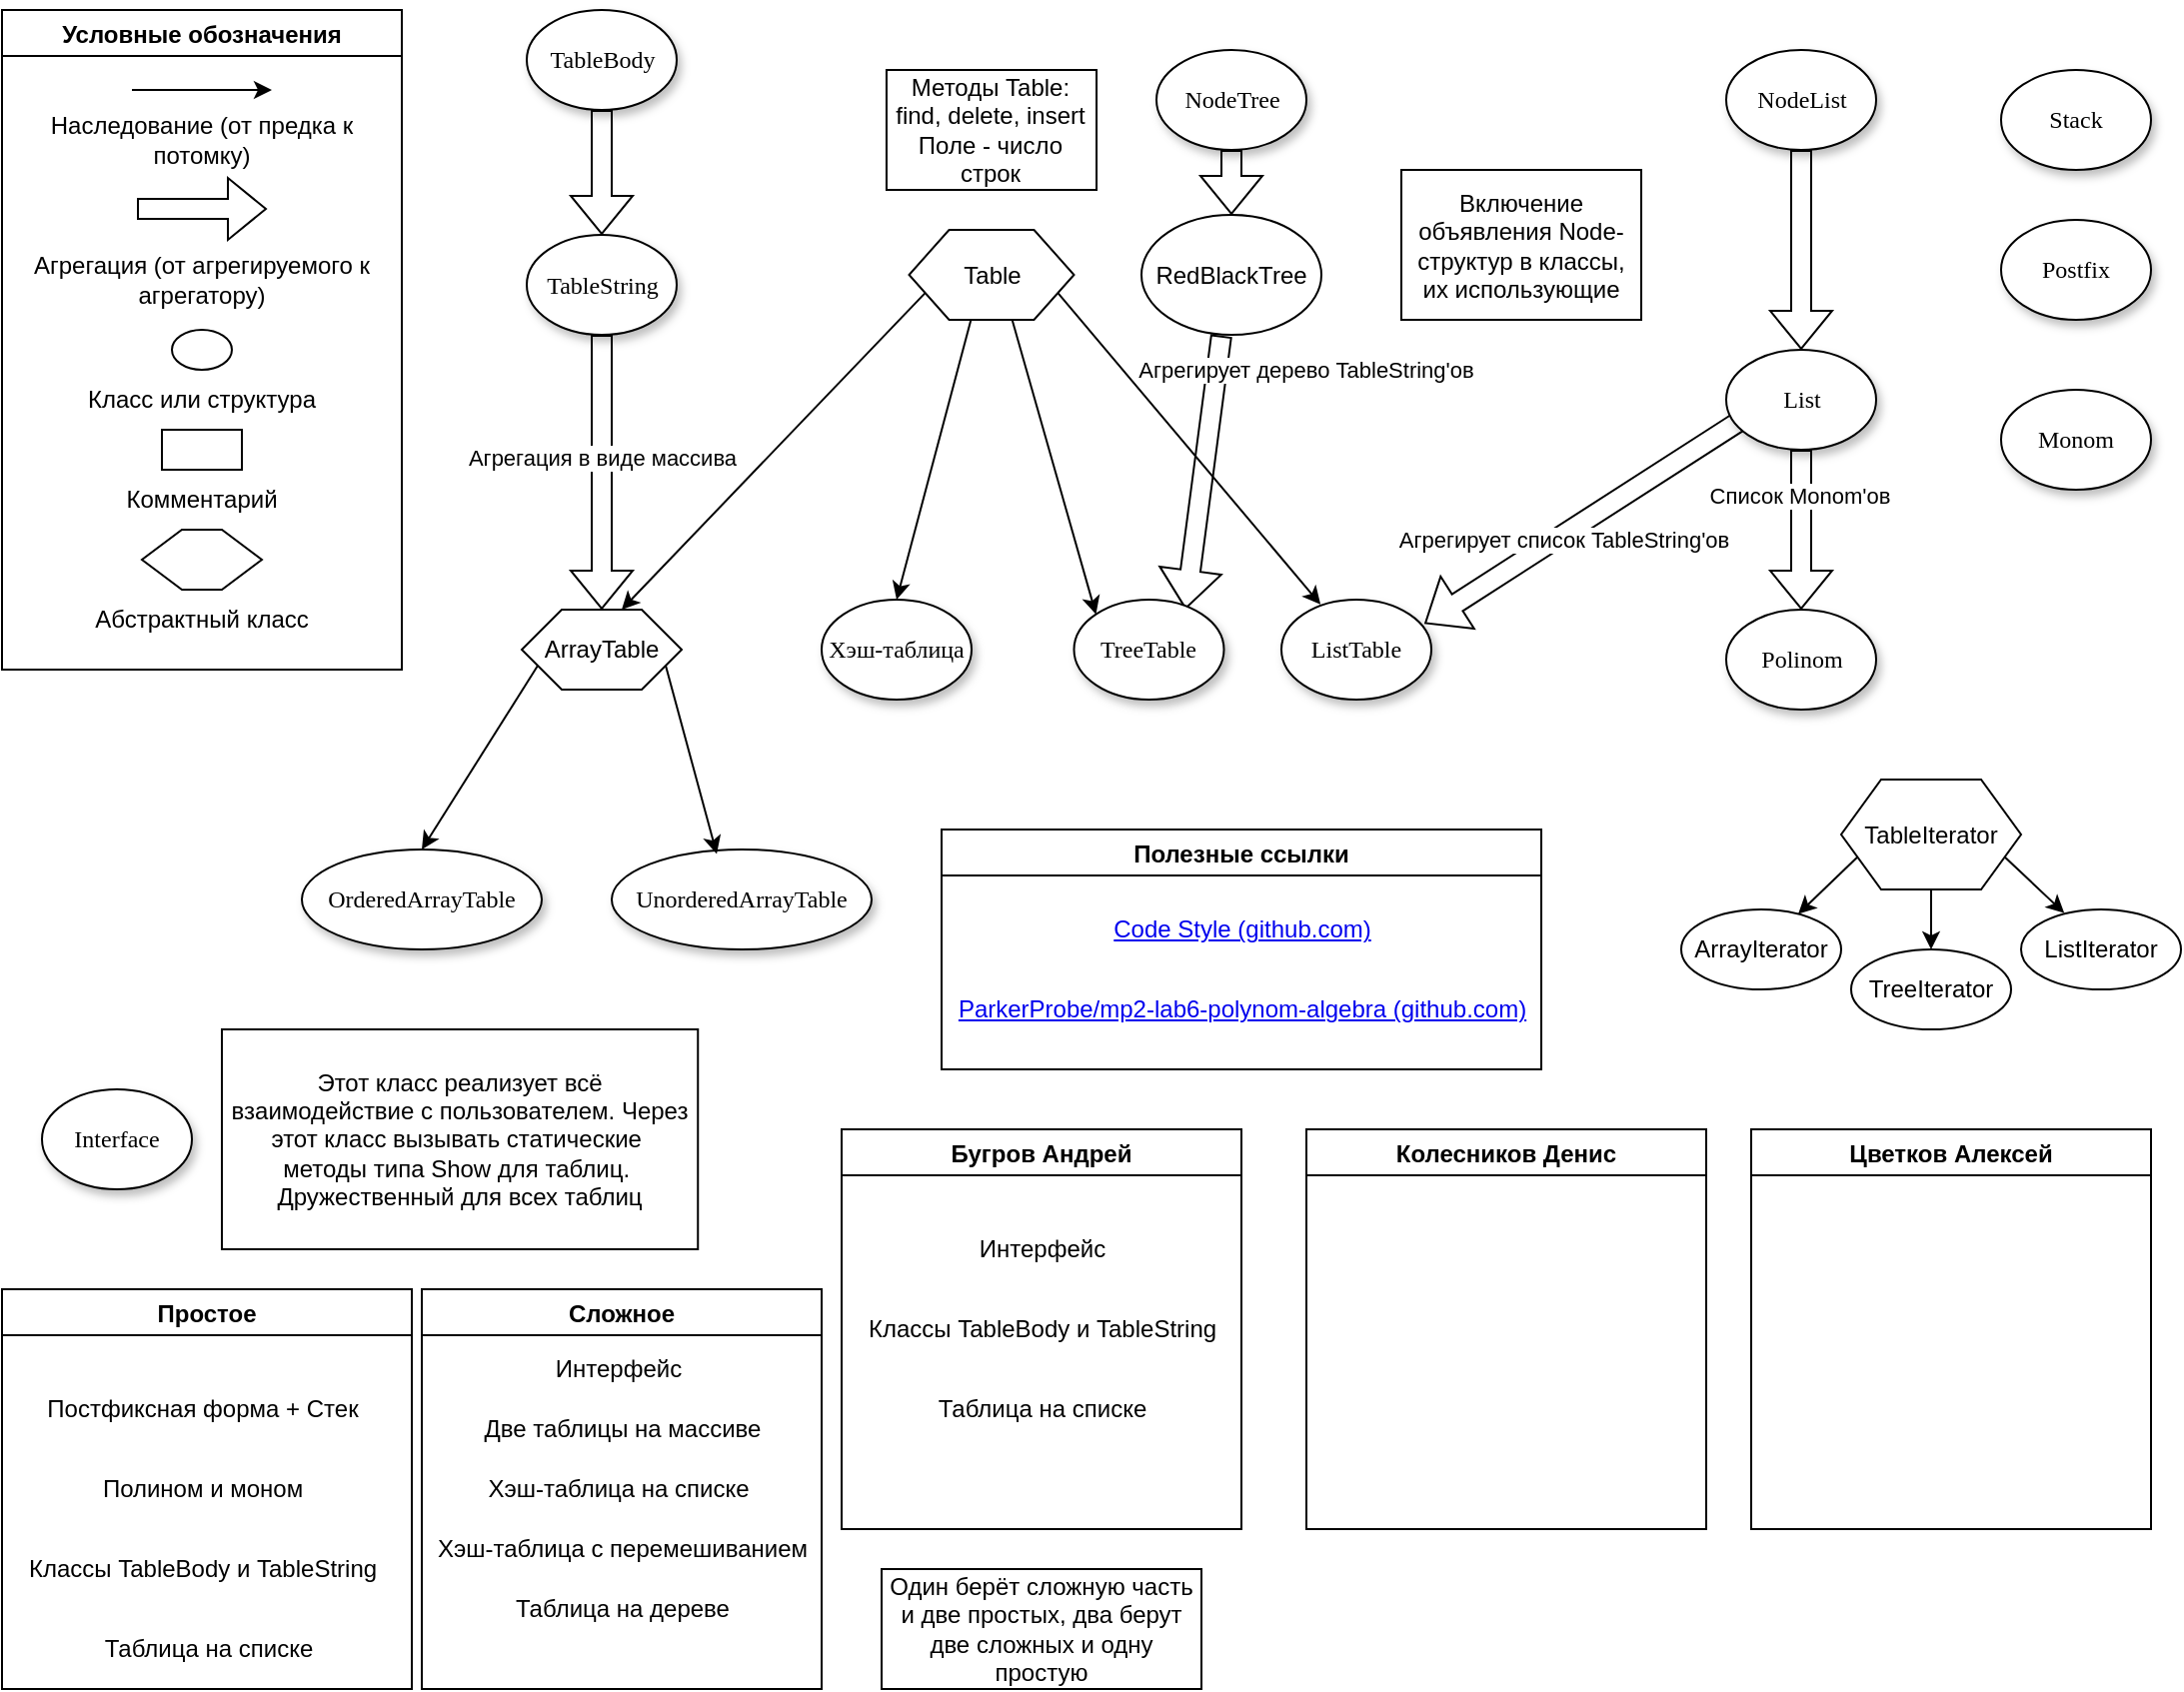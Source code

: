 <mxfile version="16.6.5" type="github">
  <diagram name="Page-1" id="42789a77-a242-8287-6e28-9cd8cfd52e62">
    <mxGraphModel dx="1038" dy="579" grid="1" gridSize="10" guides="1" tooltips="1" connect="1" arrows="1" fold="1" page="1" pageScale="1" pageWidth="1100" pageHeight="850" background="none" math="0" shadow="0">
      <root>
        <mxCell id="0" />
        <mxCell id="1" parent="0" />
        <mxCell id="1ea317790d2ca983-3" value="Stack" style="ellipse;whiteSpace=wrap;html=1;rounded=0;shadow=1;comic=0;labelBackgroundColor=none;strokeWidth=1;fontFamily=Verdana;fontSize=12;align=center;" parent="1" vertex="1">
          <mxGeometry x="1000" y="30" width="75" height="50" as="geometry" />
        </mxCell>
        <mxCell id="1ea317790d2ca983-4" value="Postfix" style="ellipse;whiteSpace=wrap;html=1;rounded=0;shadow=1;comic=0;labelBackgroundColor=none;strokeWidth=1;fontFamily=Verdana;fontSize=12;align=center;" parent="1" vertex="1">
          <mxGeometry x="1000" y="105" width="75" height="50" as="geometry" />
        </mxCell>
        <mxCell id="iuW7hz9HEa-le5su57v6-1" value="Условные обозначения" style="swimlane;" parent="1" vertex="1">
          <mxGeometry width="200" height="330" as="geometry" />
        </mxCell>
        <mxCell id="iuW7hz9HEa-le5su57v6-2" value="" style="endArrow=classic;html=1;rounded=0;" parent="iuW7hz9HEa-le5su57v6-1" edge="1">
          <mxGeometry width="50" height="50" relative="1" as="geometry">
            <mxPoint x="65" y="40" as="sourcePoint" />
            <mxPoint x="135" y="40" as="targetPoint" />
          </mxGeometry>
        </mxCell>
        <mxCell id="iuW7hz9HEa-le5su57v6-3" value="Наследование (от предка к потомку)" style="text;html=1;strokeColor=none;fillColor=none;align=center;verticalAlign=middle;whiteSpace=wrap;rounded=0;" parent="iuW7hz9HEa-le5su57v6-1" vertex="1">
          <mxGeometry y="50" width="200" height="30" as="geometry" />
        </mxCell>
        <mxCell id="iuW7hz9HEa-le5su57v6-4" value="" style="shape=flexArrow;endArrow=classic;html=1;rounded=0;" parent="iuW7hz9HEa-le5su57v6-1" edge="1">
          <mxGeometry width="50" height="50" relative="1" as="geometry">
            <mxPoint x="67.5" y="99.5" as="sourcePoint" />
            <mxPoint x="132.5" y="99.5" as="targetPoint" />
          </mxGeometry>
        </mxCell>
        <mxCell id="iuW7hz9HEa-le5su57v6-5" value="Агрегация (от агрегируемого к агрегатору)" style="text;html=1;strokeColor=none;fillColor=none;align=center;verticalAlign=middle;whiteSpace=wrap;rounded=0;" parent="iuW7hz9HEa-le5su57v6-1" vertex="1">
          <mxGeometry y="120" width="200" height="30" as="geometry" />
        </mxCell>
        <mxCell id="iuW7hz9HEa-le5su57v6-6" value="" style="ellipse;whiteSpace=wrap;html=1;" parent="iuW7hz9HEa-le5su57v6-1" vertex="1">
          <mxGeometry x="85" y="160" width="30" height="20" as="geometry" />
        </mxCell>
        <mxCell id="iuW7hz9HEa-le5su57v6-7" value="Класс или структура" style="text;html=1;strokeColor=none;fillColor=none;align=center;verticalAlign=middle;whiteSpace=wrap;rounded=0;" parent="iuW7hz9HEa-le5su57v6-1" vertex="1">
          <mxGeometry x="40" y="180" width="120" height="30" as="geometry" />
        </mxCell>
        <mxCell id="iuW7hz9HEa-le5su57v6-10" value="" style="rounded=0;whiteSpace=wrap;html=1;" parent="iuW7hz9HEa-le5su57v6-1" vertex="1">
          <mxGeometry x="80" y="210" width="40" height="20" as="geometry" />
        </mxCell>
        <mxCell id="iuW7hz9HEa-le5su57v6-11" value="Комментарий" style="text;html=1;strokeColor=none;fillColor=none;align=center;verticalAlign=middle;whiteSpace=wrap;rounded=0;" parent="iuW7hz9HEa-le5su57v6-1" vertex="1">
          <mxGeometry x="70" y="230" width="60" height="30" as="geometry" />
        </mxCell>
        <mxCell id="iuW7hz9HEa-le5su57v6-13" value="" style="shape=hexagon;perimeter=hexagonPerimeter2;whiteSpace=wrap;html=1;fixedSize=1;" parent="iuW7hz9HEa-le5su57v6-1" vertex="1">
          <mxGeometry x="70" y="260" width="60" height="30" as="geometry" />
        </mxCell>
        <mxCell id="iuW7hz9HEa-le5su57v6-14" value="Абстрактный класс" style="text;html=1;strokeColor=none;fillColor=none;align=center;verticalAlign=middle;whiteSpace=wrap;rounded=0;" parent="iuW7hz9HEa-le5su57v6-1" vertex="1">
          <mxGeometry x="45" y="290" width="110" height="30" as="geometry" />
        </mxCell>
        <mxCell id="iuW7hz9HEa-le5su57v6-15" value="Table" style="shape=hexagon;perimeter=hexagonPerimeter2;whiteSpace=wrap;html=1;fixedSize=1;" parent="1" vertex="1">
          <mxGeometry x="453.75" y="110" width="82.5" height="45" as="geometry" />
        </mxCell>
        <mxCell id="iuW7hz9HEa-le5su57v6-19" value="ArrayTable" style="shape=hexagon;perimeter=hexagonPerimeter2;whiteSpace=wrap;html=1;fixedSize=1;" parent="1" vertex="1">
          <mxGeometry x="260" y="300" width="80" height="40" as="geometry" />
        </mxCell>
        <mxCell id="iuW7hz9HEa-le5su57v6-21" value="" style="endArrow=classic;html=1;rounded=0;exitX=0;exitY=0.75;exitDx=0;exitDy=0;entryX=0.625;entryY=0;entryDx=0;entryDy=0;" parent="1" source="iuW7hz9HEa-le5su57v6-15" target="iuW7hz9HEa-le5su57v6-19" edge="1">
          <mxGeometry width="50" height="50" relative="1" as="geometry">
            <mxPoint x="460" y="230" as="sourcePoint" />
            <mxPoint x="420" y="320" as="targetPoint" />
          </mxGeometry>
        </mxCell>
        <mxCell id="iuW7hz9HEa-le5su57v6-25" value="OrderedArrayTable" style="ellipse;whiteSpace=wrap;html=1;rounded=0;shadow=1;comic=0;labelBackgroundColor=none;strokeWidth=1;fontFamily=Verdana;fontSize=12;align=center;" parent="1" vertex="1">
          <mxGeometry x="150" y="420" width="120" height="50" as="geometry" />
        </mxCell>
        <mxCell id="iuW7hz9HEa-le5su57v6-26" value="UnorderedArrayTable" style="ellipse;whiteSpace=wrap;html=1;rounded=0;shadow=1;comic=0;labelBackgroundColor=none;strokeWidth=1;fontFamily=Verdana;fontSize=12;align=center;" parent="1" vertex="1">
          <mxGeometry x="305" y="420" width="130" height="50" as="geometry" />
        </mxCell>
        <mxCell id="iuW7hz9HEa-le5su57v6-28" value="" style="endArrow=classic;html=1;rounded=0;exitX=0;exitY=0.75;exitDx=0;exitDy=0;entryX=0.5;entryY=0;entryDx=0;entryDy=0;" parent="1" source="iuW7hz9HEa-le5su57v6-19" target="iuW7hz9HEa-le5su57v6-25" edge="1">
          <mxGeometry width="50" height="50" relative="1" as="geometry">
            <mxPoint x="366.88" y="365" as="sourcePoint" />
            <mxPoint x="340" y="400" as="targetPoint" />
          </mxGeometry>
        </mxCell>
        <mxCell id="iuW7hz9HEa-le5su57v6-29" value="" style="endArrow=classic;html=1;rounded=0;exitX=1;exitY=0.75;exitDx=0;exitDy=0;entryX=0.404;entryY=0.044;entryDx=0;entryDy=0;entryPerimeter=0;" parent="1" source="iuW7hz9HEa-le5su57v6-19" target="iuW7hz9HEa-le5su57v6-26" edge="1">
          <mxGeometry width="50" height="50" relative="1" as="geometry">
            <mxPoint x="453.75" y="353" as="sourcePoint" />
            <mxPoint x="438.87" y="400" as="targetPoint" />
          </mxGeometry>
        </mxCell>
        <mxCell id="iuW7hz9HEa-le5su57v6-31" value="" style="shape=flexArrow;endArrow=classic;html=1;rounded=0;entryX=0.5;entryY=0;entryDx=0;entryDy=0;exitX=0.5;exitY=1;exitDx=0;exitDy=0;" parent="1" source="lb1J8IbFt9z_0kmrgKfr-6" target="iuW7hz9HEa-le5su57v6-19" edge="1">
          <mxGeometry width="50" height="50" relative="1" as="geometry">
            <mxPoint x="303" y="160" as="sourcePoint" />
            <mxPoint x="453.75" y="145" as="targetPoint" />
          </mxGeometry>
        </mxCell>
        <mxCell id="AkKtNoqjXA9DniaEXeEG-22" value="Агрегация в виде массива" style="edgeLabel;html=1;align=center;verticalAlign=middle;resizable=0;points=[];" parent="iuW7hz9HEa-le5su57v6-31" vertex="1" connectable="0">
          <mxGeometry x="-0.213" y="-5" relative="1" as="geometry">
            <mxPoint x="5" y="7" as="offset" />
          </mxGeometry>
        </mxCell>
        <mxCell id="DaqusL3dd0IqZaCaBjZz-1" value="Методы Table:&lt;br&gt;find, delete, insert&lt;br&gt;Поле - число строк" style="rounded=0;whiteSpace=wrap;html=1;" parent="1" vertex="1">
          <mxGeometry x="442.47" y="30" width="105.05" height="60" as="geometry" />
        </mxCell>
        <mxCell id="_brPIxiP5qlf1YPKhSUV-8" value="" style="shape=flexArrow;endArrow=classic;html=1;rounded=0;entryX=0.955;entryY=0.24;entryDx=0;entryDy=0;entryPerimeter=0;exitX=0.079;exitY=0.724;exitDx=0;exitDy=0;exitPerimeter=0;" parent="1" source="AkKtNoqjXA9DniaEXeEG-19" target="AkKtNoqjXA9DniaEXeEG-18" edge="1">
          <mxGeometry width="50" height="50" relative="1" as="geometry">
            <mxPoint x="869.498" y="213.998" as="sourcePoint" />
            <mxPoint x="707.48" y="309.5" as="targetPoint" />
          </mxGeometry>
        </mxCell>
        <mxCell id="AkKtNoqjXA9DniaEXeEG-10" value="Агрегирует список TableString&#39;ов" style="edgeLabel;html=1;align=center;verticalAlign=middle;resizable=0;points=[];" parent="_brPIxiP5qlf1YPKhSUV-8" vertex="1" connectable="0">
          <mxGeometry x="-0.178" y="2" relative="1" as="geometry">
            <mxPoint x="-24" y="15" as="offset" />
          </mxGeometry>
        </mxCell>
        <mxCell id="_brPIxiP5qlf1YPKhSUV-9" value="Polinom" style="ellipse;whiteSpace=wrap;html=1;rounded=0;shadow=1;comic=0;labelBackgroundColor=none;strokeWidth=1;fontFamily=Verdana;fontSize=12;align=center;" parent="1" vertex="1">
          <mxGeometry x="862.5" y="300" width="75" height="50" as="geometry" />
        </mxCell>
        <mxCell id="_brPIxiP5qlf1YPKhSUV-10" value="NodeList" style="ellipse;whiteSpace=wrap;html=1;rounded=0;shadow=1;comic=0;labelBackgroundColor=none;strokeWidth=1;fontFamily=Verdana;fontSize=12;align=center;" parent="1" vertex="1">
          <mxGeometry x="862.5" y="20" width="75" height="50" as="geometry" />
        </mxCell>
        <mxCell id="_brPIxiP5qlf1YPKhSUV-11" value="" style="shape=flexArrow;endArrow=classic;html=1;rounded=0;entryX=0.5;entryY=0;entryDx=0;entryDy=0;" parent="1" source="_brPIxiP5qlf1YPKhSUV-10" target="AkKtNoqjXA9DniaEXeEG-19" edge="1">
          <mxGeometry width="50" height="50" relative="1" as="geometry">
            <mxPoint x="898" y="70" as="sourcePoint" />
            <mxPoint x="897.5" y="170" as="targetPoint" />
          </mxGeometry>
        </mxCell>
        <mxCell id="_brPIxiP5qlf1YPKhSUV-12" value="Monom" style="ellipse;whiteSpace=wrap;html=1;rounded=0;shadow=1;comic=0;labelBackgroundColor=none;strokeWidth=1;fontFamily=Verdana;fontSize=12;align=center;" parent="1" vertex="1">
          <mxGeometry x="1000" y="190" width="75" height="50" as="geometry" />
        </mxCell>
        <mxCell id="_brPIxiP5qlf1YPKhSUV-19" value="" style="endArrow=classic;html=1;rounded=0;exitX=0.625;exitY=1;exitDx=0;exitDy=0;entryX=0;entryY=0;entryDx=0;entryDy=0;" parent="1" source="iuW7hz9HEa-le5su57v6-15" target="AkKtNoqjXA9DniaEXeEG-17" edge="1">
          <mxGeometry width="50" height="50" relative="1" as="geometry">
            <mxPoint x="500" y="299.58" as="sourcePoint" />
            <mxPoint x="494.6" y="296.15" as="targetPoint" />
          </mxGeometry>
        </mxCell>
        <mxCell id="_brPIxiP5qlf1YPKhSUV-20" value="" style="endArrow=classic;html=1;rounded=0;exitX=1;exitY=0.75;exitDx=0;exitDy=0;entryX=0.261;entryY=0.048;entryDx=0;entryDy=0;entryPerimeter=0;" parent="1" source="iuW7hz9HEa-le5su57v6-15" target="AkKtNoqjXA9DniaEXeEG-18" edge="1">
          <mxGeometry width="50" height="50" relative="1" as="geometry">
            <mxPoint x="538.201" y="236.555" as="sourcePoint" />
            <mxPoint x="675" y="295" as="targetPoint" />
          </mxGeometry>
        </mxCell>
        <mxCell id="_brPIxiP5qlf1YPKhSUV-23" value="RedBlackTree" style="ellipse;whiteSpace=wrap;html=1;rounded=0;" parent="1" vertex="1">
          <mxGeometry x="570" y="102.5" width="90" height="60" as="geometry" />
        </mxCell>
        <mxCell id="_brPIxiP5qlf1YPKhSUV-25" value="NodeTree" style="ellipse;whiteSpace=wrap;html=1;rounded=0;shadow=1;comic=0;labelBackgroundColor=none;strokeWidth=1;fontFamily=Verdana;fontSize=12;align=center;" parent="1" vertex="1">
          <mxGeometry x="577.5" y="20" width="75" height="50" as="geometry" />
        </mxCell>
        <mxCell id="_brPIxiP5qlf1YPKhSUV-26" value="" style="shape=flexArrow;endArrow=classic;html=1;rounded=0;exitX=0.5;exitY=1;exitDx=0;exitDy=0;entryX=0.5;entryY=0;entryDx=0;entryDy=0;" parent="1" source="_brPIxiP5qlf1YPKhSUV-25" target="_brPIxiP5qlf1YPKhSUV-23" edge="1">
          <mxGeometry width="50" height="50" relative="1" as="geometry">
            <mxPoint x="610" y="130" as="sourcePoint" />
            <mxPoint x="675" y="130" as="targetPoint" />
          </mxGeometry>
        </mxCell>
        <mxCell id="_brPIxiP5qlf1YPKhSUV-27" value="" style="shape=flexArrow;endArrow=classic;html=1;rounded=0;exitX=0.444;exitY=1.006;exitDx=0;exitDy=0;exitPerimeter=0;entryX=0.743;entryY=0.096;entryDx=0;entryDy=0;entryPerimeter=0;" parent="1" source="_brPIxiP5qlf1YPKhSUV-23" target="AkKtNoqjXA9DniaEXeEG-17" edge="1">
          <mxGeometry width="50" height="50" relative="1" as="geometry">
            <mxPoint x="710" y="260" as="sourcePoint" />
            <mxPoint x="533.73" y="310.35" as="targetPoint" />
          </mxGeometry>
        </mxCell>
        <mxCell id="AkKtNoqjXA9DniaEXeEG-8" value="Агрегирует дерево TableString&#39;ов" style="edgeLabel;html=1;align=center;verticalAlign=middle;resizable=0;points=[];" parent="_brPIxiP5qlf1YPKhSUV-27" vertex="1" connectable="0">
          <mxGeometry x="-0.248" y="3" relative="1" as="geometry">
            <mxPoint x="46" y="-35" as="offset" />
          </mxGeometry>
        </mxCell>
        <mxCell id="AkKtNoqjXA9DniaEXeEG-7" value="Interface" style="ellipse;whiteSpace=wrap;html=1;rounded=0;shadow=1;comic=0;labelBackgroundColor=none;strokeWidth=1;fontFamily=Verdana;fontSize=12;align=center;" parent="1" vertex="1">
          <mxGeometry x="20" y="540" width="75" height="50" as="geometry" />
        </mxCell>
        <mxCell id="AkKtNoqjXA9DniaEXeEG-12" value="" style="shape=flexArrow;endArrow=classic;html=1;rounded=0;exitX=0.5;exitY=1;exitDx=0;exitDy=0;entryX=0.5;entryY=0;entryDx=0;entryDy=0;" parent="1" source="AkKtNoqjXA9DniaEXeEG-19" target="_brPIxiP5qlf1YPKhSUV-9" edge="1">
          <mxGeometry width="50" height="50" relative="1" as="geometry">
            <mxPoint x="910" y="240" as="sourcePoint" />
            <mxPoint x="990" y="290" as="targetPoint" />
          </mxGeometry>
        </mxCell>
        <mxCell id="AkKtNoqjXA9DniaEXeEG-13" value="Список Monom&#39;ов" style="edgeLabel;html=1;align=center;verticalAlign=middle;resizable=0;points=[];" parent="AkKtNoqjXA9DniaEXeEG-12" vertex="1" connectable="0">
          <mxGeometry x="-0.44" y="-1" relative="1" as="geometry">
            <mxPoint as="offset" />
          </mxGeometry>
        </mxCell>
        <mxCell id="AkKtNoqjXA9DniaEXeEG-17" value="TreeTable" style="ellipse;whiteSpace=wrap;html=1;rounded=0;shadow=1;comic=0;labelBackgroundColor=none;strokeWidth=1;fontFamily=Verdana;fontSize=12;align=center;" parent="1" vertex="1">
          <mxGeometry x="536.25" y="295" width="75" height="50" as="geometry" />
        </mxCell>
        <mxCell id="AkKtNoqjXA9DniaEXeEG-18" value="ListTable" style="ellipse;whiteSpace=wrap;html=1;rounded=0;shadow=1;comic=0;labelBackgroundColor=none;strokeWidth=1;fontFamily=Verdana;fontSize=12;align=center;" parent="1" vertex="1">
          <mxGeometry x="640" y="295" width="75" height="50" as="geometry" />
        </mxCell>
        <mxCell id="AkKtNoqjXA9DniaEXeEG-19" value="List" style="ellipse;whiteSpace=wrap;html=1;rounded=0;shadow=1;comic=0;labelBackgroundColor=none;strokeWidth=1;fontFamily=Verdana;fontSize=12;align=center;" parent="1" vertex="1">
          <mxGeometry x="862.5" y="170" width="75" height="50" as="geometry" />
        </mxCell>
        <mxCell id="pSLm4igQXvGaD_Qqo5TO-1" value="Включение объявления Node-структур в классы, их использующие" style="rounded=0;whiteSpace=wrap;html=1;" parent="1" vertex="1">
          <mxGeometry x="700" y="80" width="120" height="75" as="geometry" />
        </mxCell>
        <mxCell id="pSLm4igQXvGaD_Qqo5TO-2" value="Этот класс реализует всё взаимодействие с пользователем. Через этот класс вызывать статические&amp;nbsp;&lt;br&gt;методы типа Show для таблиц.&amp;nbsp;&lt;br&gt;Дружественный для всех таблиц" style="rounded=0;whiteSpace=wrap;html=1;" parent="1" vertex="1">
          <mxGeometry x="109.99" y="510" width="238.13" height="110" as="geometry" />
        </mxCell>
        <mxCell id="pSLm4igQXvGaD_Qqo5TO-6" value="Хэш-таблица" style="ellipse;whiteSpace=wrap;html=1;rounded=0;shadow=1;comic=0;labelBackgroundColor=none;strokeWidth=1;fontFamily=Verdana;fontSize=12;align=center;" parent="1" vertex="1">
          <mxGeometry x="410" y="295" width="75" height="50" as="geometry" />
        </mxCell>
        <mxCell id="pSLm4igQXvGaD_Qqo5TO-7" value="" style="endArrow=classic;html=1;rounded=0;exitX=0.375;exitY=1;exitDx=0;exitDy=0;entryX=0.5;entryY=0;entryDx=0;entryDy=0;" parent="1" source="iuW7hz9HEa-le5su57v6-15" target="pSLm4igQXvGaD_Qqo5TO-6" edge="1">
          <mxGeometry width="50" height="50" relative="1" as="geometry">
            <mxPoint x="442.47" y="240" as="sourcePoint" />
            <mxPoint x="492.47" y="190" as="targetPoint" />
          </mxGeometry>
        </mxCell>
        <mxCell id="pSLm4igQXvGaD_Qqo5TO-13" value="TableIterator" style="shape=hexagon;perimeter=hexagonPerimeter2;whiteSpace=wrap;html=1;fixedSize=1;" parent="1" vertex="1">
          <mxGeometry x="920" y="385" width="90" height="55" as="geometry" />
        </mxCell>
        <mxCell id="pSLm4igQXvGaD_Qqo5TO-14" value="" style="endArrow=classic;html=1;rounded=0;exitX=0;exitY=0.75;exitDx=0;exitDy=0;" parent="1" source="pSLm4igQXvGaD_Qqo5TO-13" target="pSLm4igQXvGaD_Qqo5TO-15" edge="1">
          <mxGeometry width="50" height="50" relative="1" as="geometry">
            <mxPoint x="862.5" y="470" as="sourcePoint" />
            <mxPoint x="900" y="490" as="targetPoint" />
          </mxGeometry>
        </mxCell>
        <mxCell id="pSLm4igQXvGaD_Qqo5TO-15" value="ArrayIterator" style="ellipse;whiteSpace=wrap;html=1;" parent="1" vertex="1">
          <mxGeometry x="840" y="450" width="80" height="40" as="geometry" />
        </mxCell>
        <mxCell id="pSLm4igQXvGaD_Qqo5TO-16" value="TreeIterator" style="ellipse;whiteSpace=wrap;html=1;" parent="1" vertex="1">
          <mxGeometry x="925" y="470" width="80" height="40" as="geometry" />
        </mxCell>
        <mxCell id="pSLm4igQXvGaD_Qqo5TO-17" value="ListIterator" style="ellipse;whiteSpace=wrap;html=1;" parent="1" vertex="1">
          <mxGeometry x="1010" y="450" width="80" height="40" as="geometry" />
        </mxCell>
        <mxCell id="pSLm4igQXvGaD_Qqo5TO-18" value="" style="endArrow=classic;html=1;rounded=0;exitX=1;exitY=0.75;exitDx=0;exitDy=0;entryX=0.27;entryY=0.045;entryDx=0;entryDy=0;entryPerimeter=0;" parent="1" source="pSLm4igQXvGaD_Qqo5TO-13" target="pSLm4igQXvGaD_Qqo5TO-17" edge="1">
          <mxGeometry width="50" height="50" relative="1" as="geometry">
            <mxPoint x="1012.5" y="450" as="sourcePoint" />
            <mxPoint x="1062.5" y="400" as="targetPoint" />
          </mxGeometry>
        </mxCell>
        <mxCell id="pSLm4igQXvGaD_Qqo5TO-19" value="" style="endArrow=classic;html=1;rounded=0;exitX=0.5;exitY=1;exitDx=0;exitDy=0;entryX=0.5;entryY=0;entryDx=0;entryDy=0;" parent="1" source="pSLm4igQXvGaD_Qqo5TO-13" target="pSLm4igQXvGaD_Qqo5TO-16" edge="1">
          <mxGeometry width="50" height="50" relative="1" as="geometry">
            <mxPoint x="970" y="460" as="sourcePoint" />
            <mxPoint x="965" y="450" as="targetPoint" />
          </mxGeometry>
        </mxCell>
        <mxCell id="lb1J8IbFt9z_0kmrgKfr-1" value="Полезные ссылки" style="swimlane;" vertex="1" parent="1">
          <mxGeometry x="470" y="410" width="300" height="120" as="geometry" />
        </mxCell>
        <mxCell id="lb1J8IbFt9z_0kmrgKfr-4" value="&lt;a href=&quot;https://gist.github.com/ParkerProbe/62390cf65179a78cba430d15e39f2079&quot;&gt;Code Style (github.com)&lt;/a&gt;" style="text;html=1;align=center;verticalAlign=middle;resizable=0;points=[];autosize=1;strokeColor=none;fillColor=none;" vertex="1" parent="lb1J8IbFt9z_0kmrgKfr-1">
          <mxGeometry x="80" y="40" width="140" height="20" as="geometry" />
        </mxCell>
        <mxCell id="lb1J8IbFt9z_0kmrgKfr-5" value="&lt;a href=&quot;https://github.com/ParkerProbe/mp2-lab6-polynom-algebra&quot;&gt;ParkerProbe/mp2-lab6-polynom-algebra (github.com)&lt;/a&gt;" style="text;html=1;align=center;verticalAlign=middle;resizable=0;points=[];autosize=1;strokeColor=none;fillColor=none;" vertex="1" parent="lb1J8IbFt9z_0kmrgKfr-1">
          <mxGeometry y="80" width="300" height="20" as="geometry" />
        </mxCell>
        <mxCell id="lb1J8IbFt9z_0kmrgKfr-6" value="TableString" style="ellipse;whiteSpace=wrap;html=1;rounded=0;shadow=1;comic=0;labelBackgroundColor=none;strokeWidth=1;fontFamily=Verdana;fontSize=12;align=center;" vertex="1" parent="1">
          <mxGeometry x="262.5" y="112.5" width="75" height="50" as="geometry" />
        </mxCell>
        <mxCell id="lb1J8IbFt9z_0kmrgKfr-7" value="TableBody" style="ellipse;whiteSpace=wrap;html=1;rounded=0;shadow=1;comic=0;labelBackgroundColor=none;strokeWidth=1;fontFamily=Verdana;fontSize=12;align=center;" vertex="1" parent="1">
          <mxGeometry x="262.5" width="75" height="50" as="geometry" />
        </mxCell>
        <mxCell id="lb1J8IbFt9z_0kmrgKfr-8" value="" style="shape=flexArrow;endArrow=classic;html=1;rounded=0;exitX=0.5;exitY=1;exitDx=0;exitDy=0;entryX=0.5;entryY=0;entryDx=0;entryDy=0;" edge="1" parent="1" source="lb1J8IbFt9z_0kmrgKfr-7" target="lb1J8IbFt9z_0kmrgKfr-6">
          <mxGeometry width="50" height="50" relative="1" as="geometry">
            <mxPoint x="280" y="100" as="sourcePoint" />
            <mxPoint x="330" y="50" as="targetPoint" />
          </mxGeometry>
        </mxCell>
        <mxCell id="lb1J8IbFt9z_0kmrgKfr-31" value="Бугров Андрей" style="swimlane;" vertex="1" parent="1">
          <mxGeometry x="420" y="560" width="200" height="200" as="geometry" />
        </mxCell>
        <mxCell id="lb1J8IbFt9z_0kmrgKfr-76" value="Интерфейс" style="text;html=1;align=center;verticalAlign=middle;resizable=0;points=[];autosize=1;strokeColor=none;fillColor=none;" vertex="1" parent="lb1J8IbFt9z_0kmrgKfr-31">
          <mxGeometry x="60" y="50" width="80" height="20" as="geometry" />
        </mxCell>
        <mxCell id="lb1J8IbFt9z_0kmrgKfr-77" value="Классы TableBody и TableString" style="text;html=1;align=center;verticalAlign=middle;resizable=0;points=[];autosize=1;strokeColor=none;fillColor=none;" vertex="1" parent="lb1J8IbFt9z_0kmrgKfr-31">
          <mxGeometry x="5" y="90" width="190" height="20" as="geometry" />
        </mxCell>
        <mxCell id="lb1J8IbFt9z_0kmrgKfr-78" value="Таблица на списке" style="text;html=1;align=center;verticalAlign=middle;resizable=0;points=[];autosize=1;strokeColor=none;fillColor=none;" vertex="1" parent="lb1J8IbFt9z_0kmrgKfr-31">
          <mxGeometry x="40" y="130" width="120" height="20" as="geometry" />
        </mxCell>
        <mxCell id="lb1J8IbFt9z_0kmrgKfr-49" value="Колесников Денис" style="swimlane;" vertex="1" parent="1">
          <mxGeometry x="652.5" y="560" width="200" height="200" as="geometry" />
        </mxCell>
        <mxCell id="lb1J8IbFt9z_0kmrgKfr-50" value="Цветков Алексей" style="swimlane;" vertex="1" parent="1">
          <mxGeometry x="875" y="560" width="200" height="200" as="geometry" />
        </mxCell>
        <mxCell id="lb1J8IbFt9z_0kmrgKfr-56" value="Простое" style="swimlane;" vertex="1" parent="1">
          <mxGeometry y="640" width="205" height="200" as="geometry" />
        </mxCell>
        <mxCell id="lb1J8IbFt9z_0kmrgKfr-59" value="Постфиксная форма + Стек" style="text;html=1;align=center;verticalAlign=middle;resizable=0;points=[];autosize=1;strokeColor=none;fillColor=none;" vertex="1" parent="lb1J8IbFt9z_0kmrgKfr-56">
          <mxGeometry x="15" y="50" width="170" height="20" as="geometry" />
        </mxCell>
        <mxCell id="lb1J8IbFt9z_0kmrgKfr-66" value="Полином и моном" style="text;html=1;align=center;verticalAlign=middle;resizable=0;points=[];autosize=1;strokeColor=none;fillColor=none;" vertex="1" parent="lb1J8IbFt9z_0kmrgKfr-56">
          <mxGeometry x="40" y="90" width="120" height="20" as="geometry" />
        </mxCell>
        <mxCell id="lb1J8IbFt9z_0kmrgKfr-67" value="Классы TableBody и TableString" style="text;html=1;align=center;verticalAlign=middle;resizable=0;points=[];autosize=1;strokeColor=none;fillColor=none;" vertex="1" parent="lb1J8IbFt9z_0kmrgKfr-56">
          <mxGeometry x="5" y="130" width="190" height="20" as="geometry" />
        </mxCell>
        <mxCell id="lb1J8IbFt9z_0kmrgKfr-74" value="Таблица на списке" style="text;html=1;align=center;verticalAlign=middle;resizable=0;points=[];autosize=1;strokeColor=none;fillColor=none;" vertex="1" parent="lb1J8IbFt9z_0kmrgKfr-56">
          <mxGeometry x="42.5" y="170" width="120" height="20" as="geometry" />
        </mxCell>
        <mxCell id="lb1J8IbFt9z_0kmrgKfr-58" value="Сложное" style="swimlane;" vertex="1" parent="1">
          <mxGeometry x="210" y="640" width="200" height="200" as="geometry" />
        </mxCell>
        <mxCell id="lb1J8IbFt9z_0kmrgKfr-60" value="Интерфейс" style="text;html=1;align=center;verticalAlign=middle;resizable=0;points=[];autosize=1;strokeColor=none;fillColor=none;" vertex="1" parent="lb1J8IbFt9z_0kmrgKfr-58">
          <mxGeometry x="57.5" y="30" width="80" height="20" as="geometry" />
        </mxCell>
        <mxCell id="lb1J8IbFt9z_0kmrgKfr-61" value="Две таблицы на массиве" style="text;html=1;align=center;verticalAlign=middle;resizable=0;points=[];autosize=1;strokeColor=none;fillColor=none;" vertex="1" parent="lb1J8IbFt9z_0kmrgKfr-58">
          <mxGeometry x="25" y="60" width="150" height="20" as="geometry" />
        </mxCell>
        <mxCell id="lb1J8IbFt9z_0kmrgKfr-64" value="Хэш-таблица на списке" style="text;html=1;align=center;verticalAlign=middle;resizable=0;points=[];autosize=1;strokeColor=none;fillColor=none;" vertex="1" parent="lb1J8IbFt9z_0kmrgKfr-58">
          <mxGeometry x="22.5" y="90" width="150" height="20" as="geometry" />
        </mxCell>
        <mxCell id="lb1J8IbFt9z_0kmrgKfr-65" value="Хэш-таблица с перемешиванием" style="text;html=1;align=center;verticalAlign=middle;resizable=0;points=[];autosize=1;strokeColor=none;fillColor=none;" vertex="1" parent="lb1J8IbFt9z_0kmrgKfr-58">
          <mxGeometry y="120" width="200" height="20" as="geometry" />
        </mxCell>
        <mxCell id="lb1J8IbFt9z_0kmrgKfr-69" value="Таблица на дереве" style="text;html=1;align=center;verticalAlign=middle;resizable=0;points=[];autosize=1;strokeColor=none;fillColor=none;" vertex="1" parent="lb1J8IbFt9z_0kmrgKfr-58">
          <mxGeometry x="40" y="150" width="120" height="20" as="geometry" />
        </mxCell>
        <mxCell id="lb1J8IbFt9z_0kmrgKfr-75" value="Один берёт сложную часть и две простых, два берут две сложных и одну простую" style="rounded=0;whiteSpace=wrap;html=1;" vertex="1" parent="1">
          <mxGeometry x="440" y="780" width="160" height="60" as="geometry" />
        </mxCell>
      </root>
    </mxGraphModel>
  </diagram>
</mxfile>
